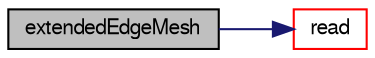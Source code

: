 digraph "extendedEdgeMesh"
{
  bgcolor="transparent";
  edge [fontname="FreeSans",fontsize="10",labelfontname="FreeSans",labelfontsize="10"];
  node [fontname="FreeSans",fontsize="10",shape=record];
  rankdir="LR";
  Node5 [label="extendedEdgeMesh",height=0.2,width=0.4,color="black", fillcolor="grey75", style="filled", fontcolor="black"];
  Node5 -> Node6 [color="midnightblue",fontsize="10",style="solid",fontname="FreeSans"];
  Node6 [label="read",height=0.2,width=0.4,color="red",URL="$a21786.html#a8b399ba606eec0c1c103e9531978fb34",tooltip="Read from file. Chooses reader based on explicit extension. "];
}
